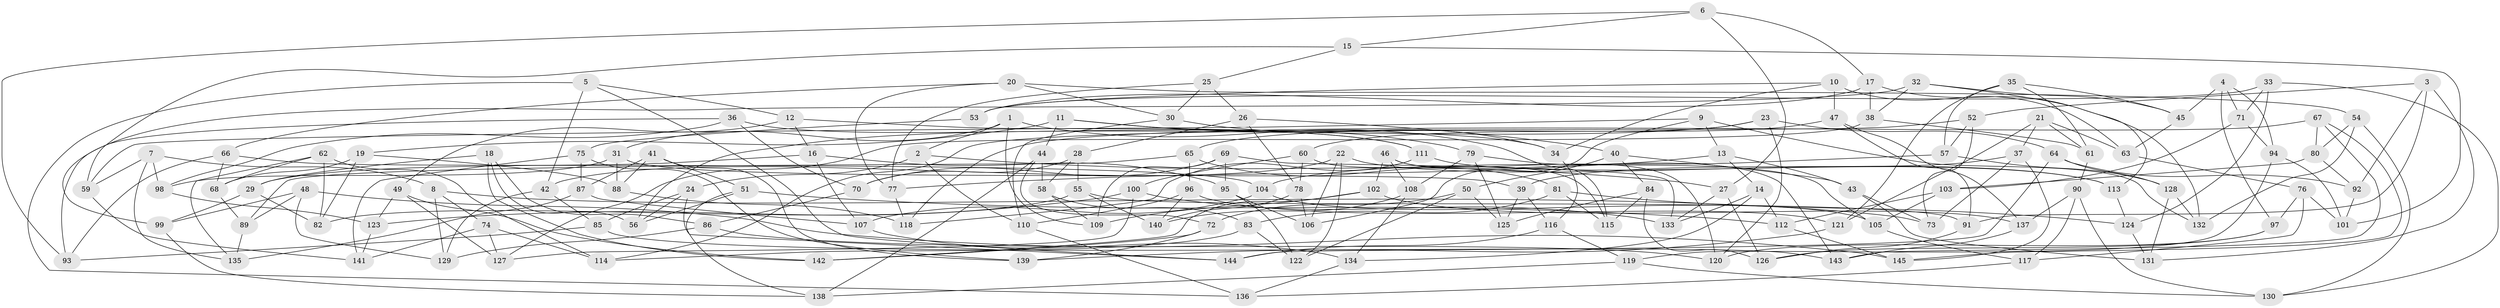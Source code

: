 // coarse degree distribution, {10: 0.045454545454545456, 4: 0.06818181818181818, 7: 0.3181818181818182, 9: 0.13636363636363635, 8: 0.25, 6: 0.13636363636363635, 5: 0.045454545454545456}
// Generated by graph-tools (version 1.1) at 2025/38/03/04/25 23:38:05]
// undirected, 145 vertices, 290 edges
graph export_dot {
  node [color=gray90,style=filled];
  1;
  2;
  3;
  4;
  5;
  6;
  7;
  8;
  9;
  10;
  11;
  12;
  13;
  14;
  15;
  16;
  17;
  18;
  19;
  20;
  21;
  22;
  23;
  24;
  25;
  26;
  27;
  28;
  29;
  30;
  31;
  32;
  33;
  34;
  35;
  36;
  37;
  38;
  39;
  40;
  41;
  42;
  43;
  44;
  45;
  46;
  47;
  48;
  49;
  50;
  51;
  52;
  53;
  54;
  55;
  56;
  57;
  58;
  59;
  60;
  61;
  62;
  63;
  64;
  65;
  66;
  67;
  68;
  69;
  70;
  71;
  72;
  73;
  74;
  75;
  76;
  77;
  78;
  79;
  80;
  81;
  82;
  83;
  84;
  85;
  86;
  87;
  88;
  89;
  90;
  91;
  92;
  93;
  94;
  95;
  96;
  97;
  98;
  99;
  100;
  101;
  102;
  103;
  104;
  105;
  106;
  107;
  108;
  109;
  110;
  111;
  112;
  113;
  114;
  115;
  116;
  117;
  118;
  119;
  120;
  121;
  122;
  123;
  124;
  125;
  126;
  127;
  128;
  129;
  130;
  131;
  132;
  133;
  134;
  135;
  136;
  137;
  138;
  139;
  140;
  141;
  142;
  143;
  144;
  145;
  1 -- 2;
  1 -- 115;
  1 -- 31;
  1 -- 109;
  2 -- 27;
  2 -- 24;
  2 -- 110;
  3 -- 92;
  3 -- 131;
  3 -- 52;
  3 -- 91;
  4 -- 71;
  4 -- 45;
  4 -- 97;
  4 -- 94;
  5 -- 136;
  5 -- 12;
  5 -- 144;
  5 -- 42;
  6 -- 17;
  6 -- 27;
  6 -- 93;
  6 -- 15;
  7 -- 98;
  7 -- 59;
  7 -- 8;
  7 -- 135;
  8 -- 129;
  8 -- 73;
  8 -- 74;
  9 -- 13;
  9 -- 132;
  9 -- 59;
  9 -- 106;
  10 -- 53;
  10 -- 63;
  10 -- 34;
  10 -- 47;
  11 -- 79;
  11 -- 44;
  11 -- 34;
  11 -- 19;
  12 -- 16;
  12 -- 111;
  12 -- 49;
  13 -- 77;
  13 -- 14;
  13 -- 43;
  14 -- 112;
  14 -- 133;
  14 -- 134;
  15 -- 101;
  15 -- 25;
  15 -- 59;
  16 -- 95;
  16 -- 29;
  16 -- 107;
  17 -- 53;
  17 -- 38;
  17 -- 132;
  18 -- 142;
  18 -- 86;
  18 -- 29;
  18 -- 56;
  19 -- 82;
  19 -- 88;
  19 -- 68;
  20 -- 66;
  20 -- 77;
  20 -- 54;
  20 -- 30;
  21 -- 63;
  21 -- 37;
  21 -- 121;
  21 -- 61;
  22 -- 113;
  22 -- 42;
  22 -- 106;
  22 -- 122;
  23 -- 56;
  23 -- 64;
  23 -- 120;
  23 -- 65;
  24 -- 85;
  24 -- 56;
  24 -- 144;
  25 -- 77;
  25 -- 26;
  25 -- 30;
  26 -- 78;
  26 -- 40;
  26 -- 28;
  27 -- 133;
  27 -- 126;
  28 -- 70;
  28 -- 55;
  28 -- 58;
  29 -- 82;
  29 -- 99;
  30 -- 34;
  30 -- 110;
  31 -- 98;
  31 -- 88;
  31 -- 39;
  32 -- 38;
  32 -- 99;
  32 -- 45;
  32 -- 113;
  33 -- 53;
  33 -- 71;
  33 -- 124;
  33 -- 130;
  34 -- 116;
  35 -- 45;
  35 -- 121;
  35 -- 61;
  35 -- 57;
  36 -- 70;
  36 -- 93;
  36 -- 111;
  36 -- 98;
  37 -- 39;
  37 -- 145;
  37 -- 73;
  38 -- 127;
  38 -- 61;
  39 -- 116;
  39 -- 125;
  40 -- 50;
  40 -- 43;
  40 -- 84;
  41 -- 51;
  41 -- 87;
  41 -- 88;
  41 -- 139;
  42 -- 85;
  42 -- 129;
  43 -- 73;
  43 -- 131;
  44 -- 72;
  44 -- 138;
  44 -- 58;
  45 -- 63;
  46 -- 102;
  46 -- 120;
  46 -- 143;
  46 -- 108;
  47 -- 91;
  47 -- 60;
  47 -- 137;
  48 -- 129;
  48 -- 89;
  48 -- 145;
  48 -- 99;
  49 -- 123;
  49 -- 142;
  49 -- 127;
  50 -- 125;
  50 -- 72;
  50 -- 122;
  51 -- 138;
  51 -- 56;
  51 -- 112;
  52 -- 73;
  52 -- 114;
  52 -- 57;
  53 -- 75;
  54 -- 80;
  54 -- 132;
  54 -- 130;
  55 -- 91;
  55 -- 82;
  55 -- 140;
  57 -- 104;
  57 -- 128;
  58 -- 83;
  58 -- 109;
  59 -- 141;
  60 -- 100;
  60 -- 115;
  60 -- 78;
  61 -- 90;
  62 -- 68;
  62 -- 114;
  62 -- 135;
  62 -- 82;
  63 -- 76;
  64 -- 128;
  64 -- 144;
  64 -- 92;
  65 -- 96;
  65 -- 81;
  65 -- 89;
  66 -- 104;
  66 -- 93;
  66 -- 68;
  67 -- 145;
  67 -- 80;
  67 -- 143;
  67 -- 118;
  68 -- 89;
  69 -- 109;
  69 -- 133;
  69 -- 70;
  69 -- 95;
  70 -- 86;
  71 -- 103;
  71 -- 94;
  72 -- 139;
  72 -- 142;
  74 -- 127;
  74 -- 114;
  74 -- 141;
  75 -- 87;
  75 -- 141;
  75 -- 139;
  76 -- 117;
  76 -- 97;
  76 -- 101;
  77 -- 118;
  78 -- 140;
  78 -- 106;
  79 -- 108;
  79 -- 125;
  79 -- 105;
  80 -- 103;
  80 -- 92;
  81 -- 115;
  81 -- 124;
  81 -- 83;
  83 -- 122;
  83 -- 114;
  84 -- 126;
  84 -- 115;
  84 -- 125;
  85 -- 143;
  85 -- 93;
  86 -- 120;
  86 -- 129;
  87 -- 135;
  87 -- 107;
  88 -- 118;
  89 -- 135;
  90 -- 117;
  90 -- 137;
  90 -- 130;
  91 -- 126;
  92 -- 101;
  94 -- 119;
  94 -- 101;
  95 -- 106;
  95 -- 122;
  96 -- 110;
  96 -- 140;
  96 -- 121;
  97 -- 126;
  97 -- 120;
  98 -- 123;
  99 -- 138;
  100 -- 123;
  100 -- 127;
  100 -- 133;
  102 -- 109;
  102 -- 142;
  102 -- 137;
  103 -- 112;
  103 -- 105;
  104 -- 107;
  104 -- 105;
  105 -- 117;
  107 -- 134;
  108 -- 140;
  108 -- 134;
  110 -- 136;
  111 -- 118;
  111 -- 113;
  112 -- 145;
  113 -- 124;
  116 -- 144;
  116 -- 119;
  117 -- 136;
  119 -- 130;
  119 -- 138;
  121 -- 139;
  123 -- 141;
  124 -- 131;
  128 -- 131;
  128 -- 132;
  134 -- 136;
  137 -- 143;
}
